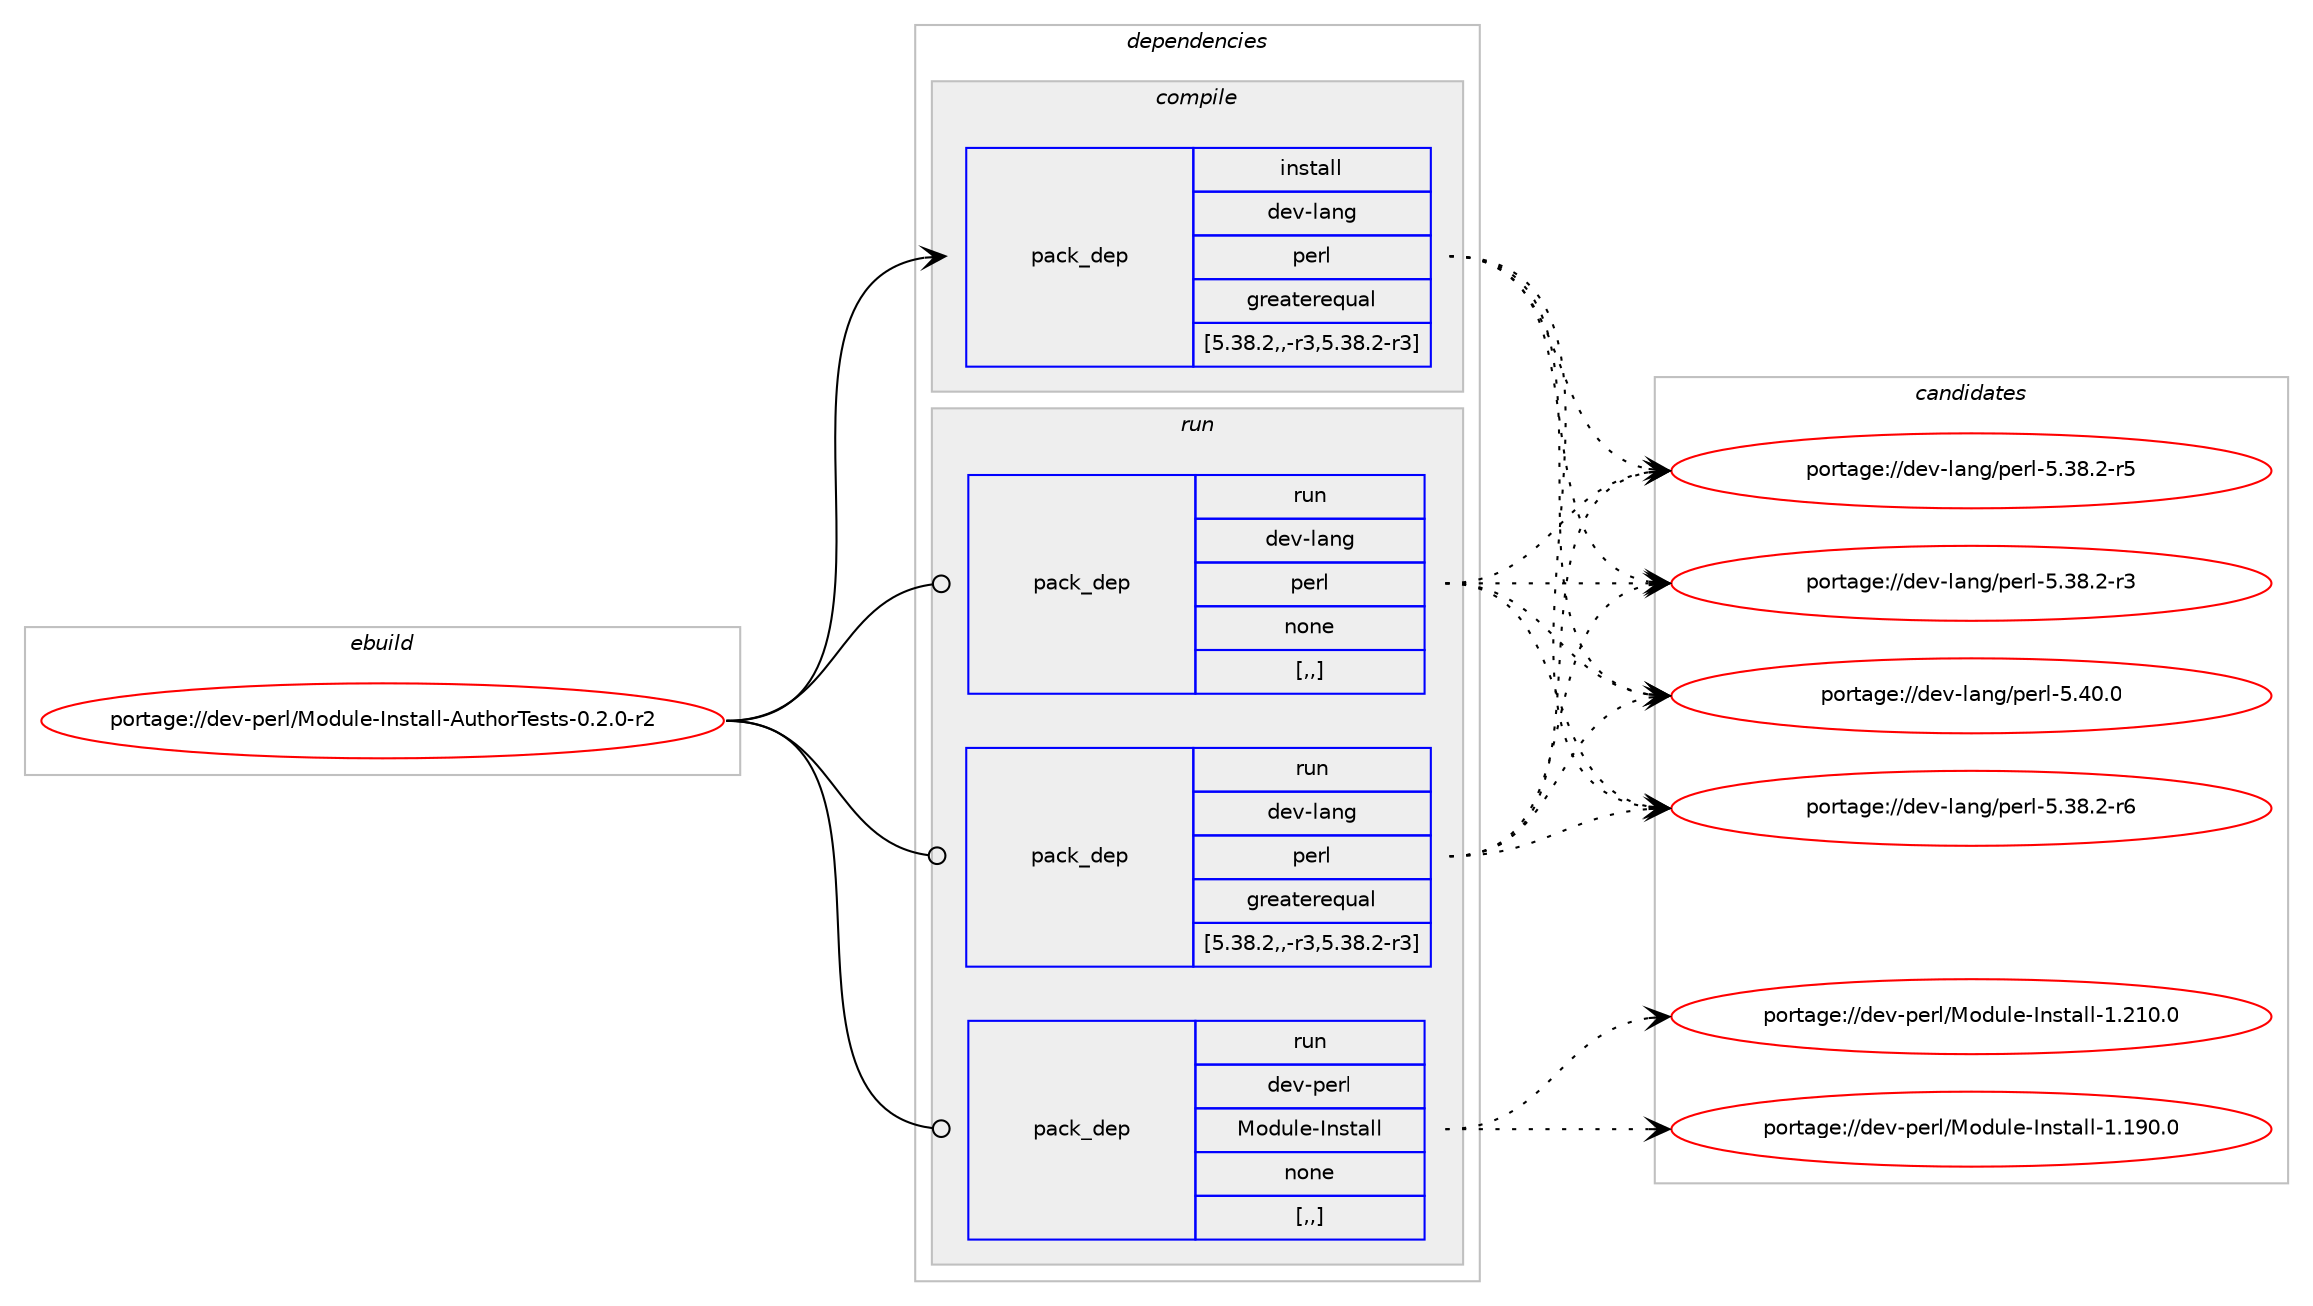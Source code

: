 digraph prolog {

# *************
# Graph options
# *************

newrank=true;
concentrate=true;
compound=true;
graph [rankdir=LR,fontname=Helvetica,fontsize=10,ranksep=1.5];#, ranksep=2.5, nodesep=0.2];
edge  [arrowhead=vee];
node  [fontname=Helvetica,fontsize=10];

# **********
# The ebuild
# **********

subgraph cluster_leftcol {
color=gray;
label=<<i>ebuild</i>>;
id [label="portage://dev-perl/Module-Install-AuthorTests-0.2.0-r2", color=red, width=4, href="../dev-perl/Module-Install-AuthorTests-0.2.0-r2.svg"];
}

# ****************
# The dependencies
# ****************

subgraph cluster_midcol {
color=gray;
label=<<i>dependencies</i>>;
subgraph cluster_compile {
fillcolor="#eeeeee";
style=filled;
label=<<i>compile</i>>;
subgraph pack102504 {
dependency133682 [label=<<TABLE BORDER="0" CELLBORDER="1" CELLSPACING="0" CELLPADDING="4" WIDTH="220"><TR><TD ROWSPAN="6" CELLPADDING="30">pack_dep</TD></TR><TR><TD WIDTH="110">install</TD></TR><TR><TD>dev-lang</TD></TR><TR><TD>perl</TD></TR><TR><TD>greaterequal</TD></TR><TR><TD>[5.38.2,,-r3,5.38.2-r3]</TD></TR></TABLE>>, shape=none, color=blue];
}
id:e -> dependency133682:w [weight=20,style="solid",arrowhead="vee"];
}
subgraph cluster_compileandrun {
fillcolor="#eeeeee";
style=filled;
label=<<i>compile and run</i>>;
}
subgraph cluster_run {
fillcolor="#eeeeee";
style=filled;
label=<<i>run</i>>;
subgraph pack102505 {
dependency133683 [label=<<TABLE BORDER="0" CELLBORDER="1" CELLSPACING="0" CELLPADDING="4" WIDTH="220"><TR><TD ROWSPAN="6" CELLPADDING="30">pack_dep</TD></TR><TR><TD WIDTH="110">run</TD></TR><TR><TD>dev-lang</TD></TR><TR><TD>perl</TD></TR><TR><TD>greaterequal</TD></TR><TR><TD>[5.38.2,,-r3,5.38.2-r3]</TD></TR></TABLE>>, shape=none, color=blue];
}
id:e -> dependency133683:w [weight=20,style="solid",arrowhead="odot"];
subgraph pack102506 {
dependency133684 [label=<<TABLE BORDER="0" CELLBORDER="1" CELLSPACING="0" CELLPADDING="4" WIDTH="220"><TR><TD ROWSPAN="6" CELLPADDING="30">pack_dep</TD></TR><TR><TD WIDTH="110">run</TD></TR><TR><TD>dev-lang</TD></TR><TR><TD>perl</TD></TR><TR><TD>none</TD></TR><TR><TD>[,,]</TD></TR></TABLE>>, shape=none, color=blue];
}
id:e -> dependency133684:w [weight=20,style="solid",arrowhead="odot"];
subgraph pack102507 {
dependency133685 [label=<<TABLE BORDER="0" CELLBORDER="1" CELLSPACING="0" CELLPADDING="4" WIDTH="220"><TR><TD ROWSPAN="6" CELLPADDING="30">pack_dep</TD></TR><TR><TD WIDTH="110">run</TD></TR><TR><TD>dev-perl</TD></TR><TR><TD>Module-Install</TD></TR><TR><TD>none</TD></TR><TR><TD>[,,]</TD></TR></TABLE>>, shape=none, color=blue];
}
id:e -> dependency133685:w [weight=20,style="solid",arrowhead="odot"];
}
}

# **************
# The candidates
# **************

subgraph cluster_choices {
rank=same;
color=gray;
label=<<i>candidates</i>>;

subgraph choice102504 {
color=black;
nodesep=1;
choice10010111845108971101034711210111410845534652484648 [label="portage://dev-lang/perl-5.40.0", color=red, width=4,href="../dev-lang/perl-5.40.0.svg"];
choice100101118451089711010347112101114108455346515646504511454 [label="portage://dev-lang/perl-5.38.2-r6", color=red, width=4,href="../dev-lang/perl-5.38.2-r6.svg"];
choice100101118451089711010347112101114108455346515646504511453 [label="portage://dev-lang/perl-5.38.2-r5", color=red, width=4,href="../dev-lang/perl-5.38.2-r5.svg"];
choice100101118451089711010347112101114108455346515646504511451 [label="portage://dev-lang/perl-5.38.2-r3", color=red, width=4,href="../dev-lang/perl-5.38.2-r3.svg"];
dependency133682:e -> choice10010111845108971101034711210111410845534652484648:w [style=dotted,weight="100"];
dependency133682:e -> choice100101118451089711010347112101114108455346515646504511454:w [style=dotted,weight="100"];
dependency133682:e -> choice100101118451089711010347112101114108455346515646504511453:w [style=dotted,weight="100"];
dependency133682:e -> choice100101118451089711010347112101114108455346515646504511451:w [style=dotted,weight="100"];
}
subgraph choice102505 {
color=black;
nodesep=1;
choice10010111845108971101034711210111410845534652484648 [label="portage://dev-lang/perl-5.40.0", color=red, width=4,href="../dev-lang/perl-5.40.0.svg"];
choice100101118451089711010347112101114108455346515646504511454 [label="portage://dev-lang/perl-5.38.2-r6", color=red, width=4,href="../dev-lang/perl-5.38.2-r6.svg"];
choice100101118451089711010347112101114108455346515646504511453 [label="portage://dev-lang/perl-5.38.2-r5", color=red, width=4,href="../dev-lang/perl-5.38.2-r5.svg"];
choice100101118451089711010347112101114108455346515646504511451 [label="portage://dev-lang/perl-5.38.2-r3", color=red, width=4,href="../dev-lang/perl-5.38.2-r3.svg"];
dependency133683:e -> choice10010111845108971101034711210111410845534652484648:w [style=dotted,weight="100"];
dependency133683:e -> choice100101118451089711010347112101114108455346515646504511454:w [style=dotted,weight="100"];
dependency133683:e -> choice100101118451089711010347112101114108455346515646504511453:w [style=dotted,weight="100"];
dependency133683:e -> choice100101118451089711010347112101114108455346515646504511451:w [style=dotted,weight="100"];
}
subgraph choice102506 {
color=black;
nodesep=1;
choice10010111845108971101034711210111410845534652484648 [label="portage://dev-lang/perl-5.40.0", color=red, width=4,href="../dev-lang/perl-5.40.0.svg"];
choice100101118451089711010347112101114108455346515646504511454 [label="portage://dev-lang/perl-5.38.2-r6", color=red, width=4,href="../dev-lang/perl-5.38.2-r6.svg"];
choice100101118451089711010347112101114108455346515646504511453 [label="portage://dev-lang/perl-5.38.2-r5", color=red, width=4,href="../dev-lang/perl-5.38.2-r5.svg"];
choice100101118451089711010347112101114108455346515646504511451 [label="portage://dev-lang/perl-5.38.2-r3", color=red, width=4,href="../dev-lang/perl-5.38.2-r3.svg"];
dependency133684:e -> choice10010111845108971101034711210111410845534652484648:w [style=dotted,weight="100"];
dependency133684:e -> choice100101118451089711010347112101114108455346515646504511454:w [style=dotted,weight="100"];
dependency133684:e -> choice100101118451089711010347112101114108455346515646504511453:w [style=dotted,weight="100"];
dependency133684:e -> choice100101118451089711010347112101114108455346515646504511451:w [style=dotted,weight="100"];
}
subgraph choice102507 {
color=black;
nodesep=1;
choice1001011184511210111410847771111001171081014573110115116971081084549465049484648 [label="portage://dev-perl/Module-Install-1.210.0", color=red, width=4,href="../dev-perl/Module-Install-1.210.0.svg"];
choice1001011184511210111410847771111001171081014573110115116971081084549464957484648 [label="portage://dev-perl/Module-Install-1.190.0", color=red, width=4,href="../dev-perl/Module-Install-1.190.0.svg"];
dependency133685:e -> choice1001011184511210111410847771111001171081014573110115116971081084549465049484648:w [style=dotted,weight="100"];
dependency133685:e -> choice1001011184511210111410847771111001171081014573110115116971081084549464957484648:w [style=dotted,weight="100"];
}
}

}
